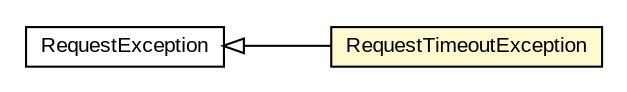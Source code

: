 #!/usr/local/bin/dot
#
# Class diagram 
# Generated by UMLGraph version R5_6-24-gf6e263 (http://www.umlgraph.org/)
#

digraph G {
	edge [fontname="arial",fontsize=10,labelfontname="arial",labelfontsize=10];
	node [fontname="arial",fontsize=10,shape=plaintext];
	nodesep=0.25;
	ranksep=0.5;
	rankdir=LR;
	// io.reinert.requestor.RequestTimeoutException
	c10405 [label=<<table title="io.reinert.requestor.RequestTimeoutException" border="0" cellborder="1" cellspacing="0" cellpadding="2" port="p" bgcolor="lemonChiffon" href="./RequestTimeoutException.html">
		<tr><td><table border="0" cellspacing="0" cellpadding="1">
<tr><td align="center" balign="center"> RequestTimeoutException </td></tr>
		</table></td></tr>
		</table>>, URL="./RequestTimeoutException.html", fontname="arial", fontcolor="black", fontsize=10.0];
	// io.reinert.requestor.RequestException
	c10420 [label=<<table title="io.reinert.requestor.RequestException" border="0" cellborder="1" cellspacing="0" cellpadding="2" port="p" href="./RequestException.html">
		<tr><td><table border="0" cellspacing="0" cellpadding="1">
<tr><td align="center" balign="center"> RequestException </td></tr>
		</table></td></tr>
		</table>>, URL="./RequestException.html", fontname="arial", fontcolor="black", fontsize=10.0];
	//io.reinert.requestor.RequestTimeoutException extends io.reinert.requestor.RequestException
	c10420:p -> c10405:p [dir=back,arrowtail=empty];
}

